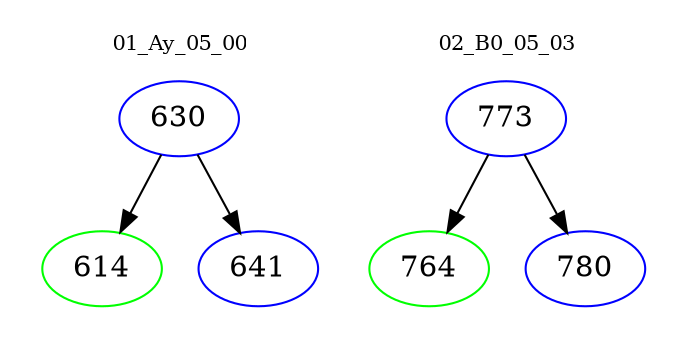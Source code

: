 digraph{
subgraph cluster_0 {
color = white
label = "01_Ay_05_00";
fontsize=10;
T0_630 [label="630", color="blue"]
T0_630 -> T0_614 [color="black"]
T0_614 [label="614", color="green"]
T0_630 -> T0_641 [color="black"]
T0_641 [label="641", color="blue"]
}
subgraph cluster_1 {
color = white
label = "02_B0_05_03";
fontsize=10;
T1_773 [label="773", color="blue"]
T1_773 -> T1_764 [color="black"]
T1_764 [label="764", color="green"]
T1_773 -> T1_780 [color="black"]
T1_780 [label="780", color="blue"]
}
}
